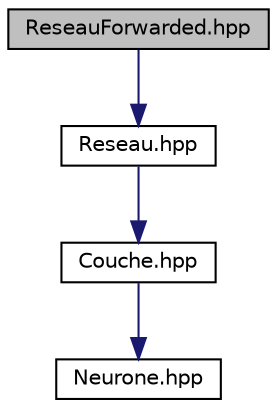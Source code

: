 digraph "ReseauForwarded.hpp"
{
 // LATEX_PDF_SIZE
  edge [fontname="Helvetica",fontsize="10",labelfontname="Helvetica",labelfontsize="10"];
  node [fontname="Helvetica",fontsize="10",shape=record];
  Node1 [label="ReseauForwarded.hpp",height=0.2,width=0.4,color="black", fillcolor="grey75", style="filled", fontcolor="black",tooltip="C'est un classe qui permet de spécifier le type de réseau désiré, ici : type feed-forwarded,..."];
  Node1 -> Node2 [color="midnightblue",fontsize="10",style="solid",fontname="Helvetica"];
  Node2 [label="Reseau.hpp",height=0.2,width=0.4,color="black", fillcolor="white", style="filled",URL="$_reseau_8hpp.html",tooltip="Les propriétés d'un réseau : le nombre de couches qui le compose, ses couches, et sa matrice de liais..."];
  Node2 -> Node3 [color="midnightblue",fontsize="10",style="solid",fontname="Helvetica"];
  Node3 [label="Couche.hpp",height=0.2,width=0.4,color="black", fillcolor="white", style="filled",URL="$_couche_8hpp.html",tooltip="Les propriétés d'une couche : son nombre de neurones ainsi que sa fonction d'activation."];
  Node3 -> Node4 [color="midnightblue",fontsize="10",style="solid",fontname="Helvetica"];
  Node4 [label="Neurone.hpp",height=0.2,width=0.4,color="black", fillcolor="white", style="filled",URL="$_neurone_8hpp.html",tooltip="Les propritées d'un neurone : son indice et so valeur."];
}
